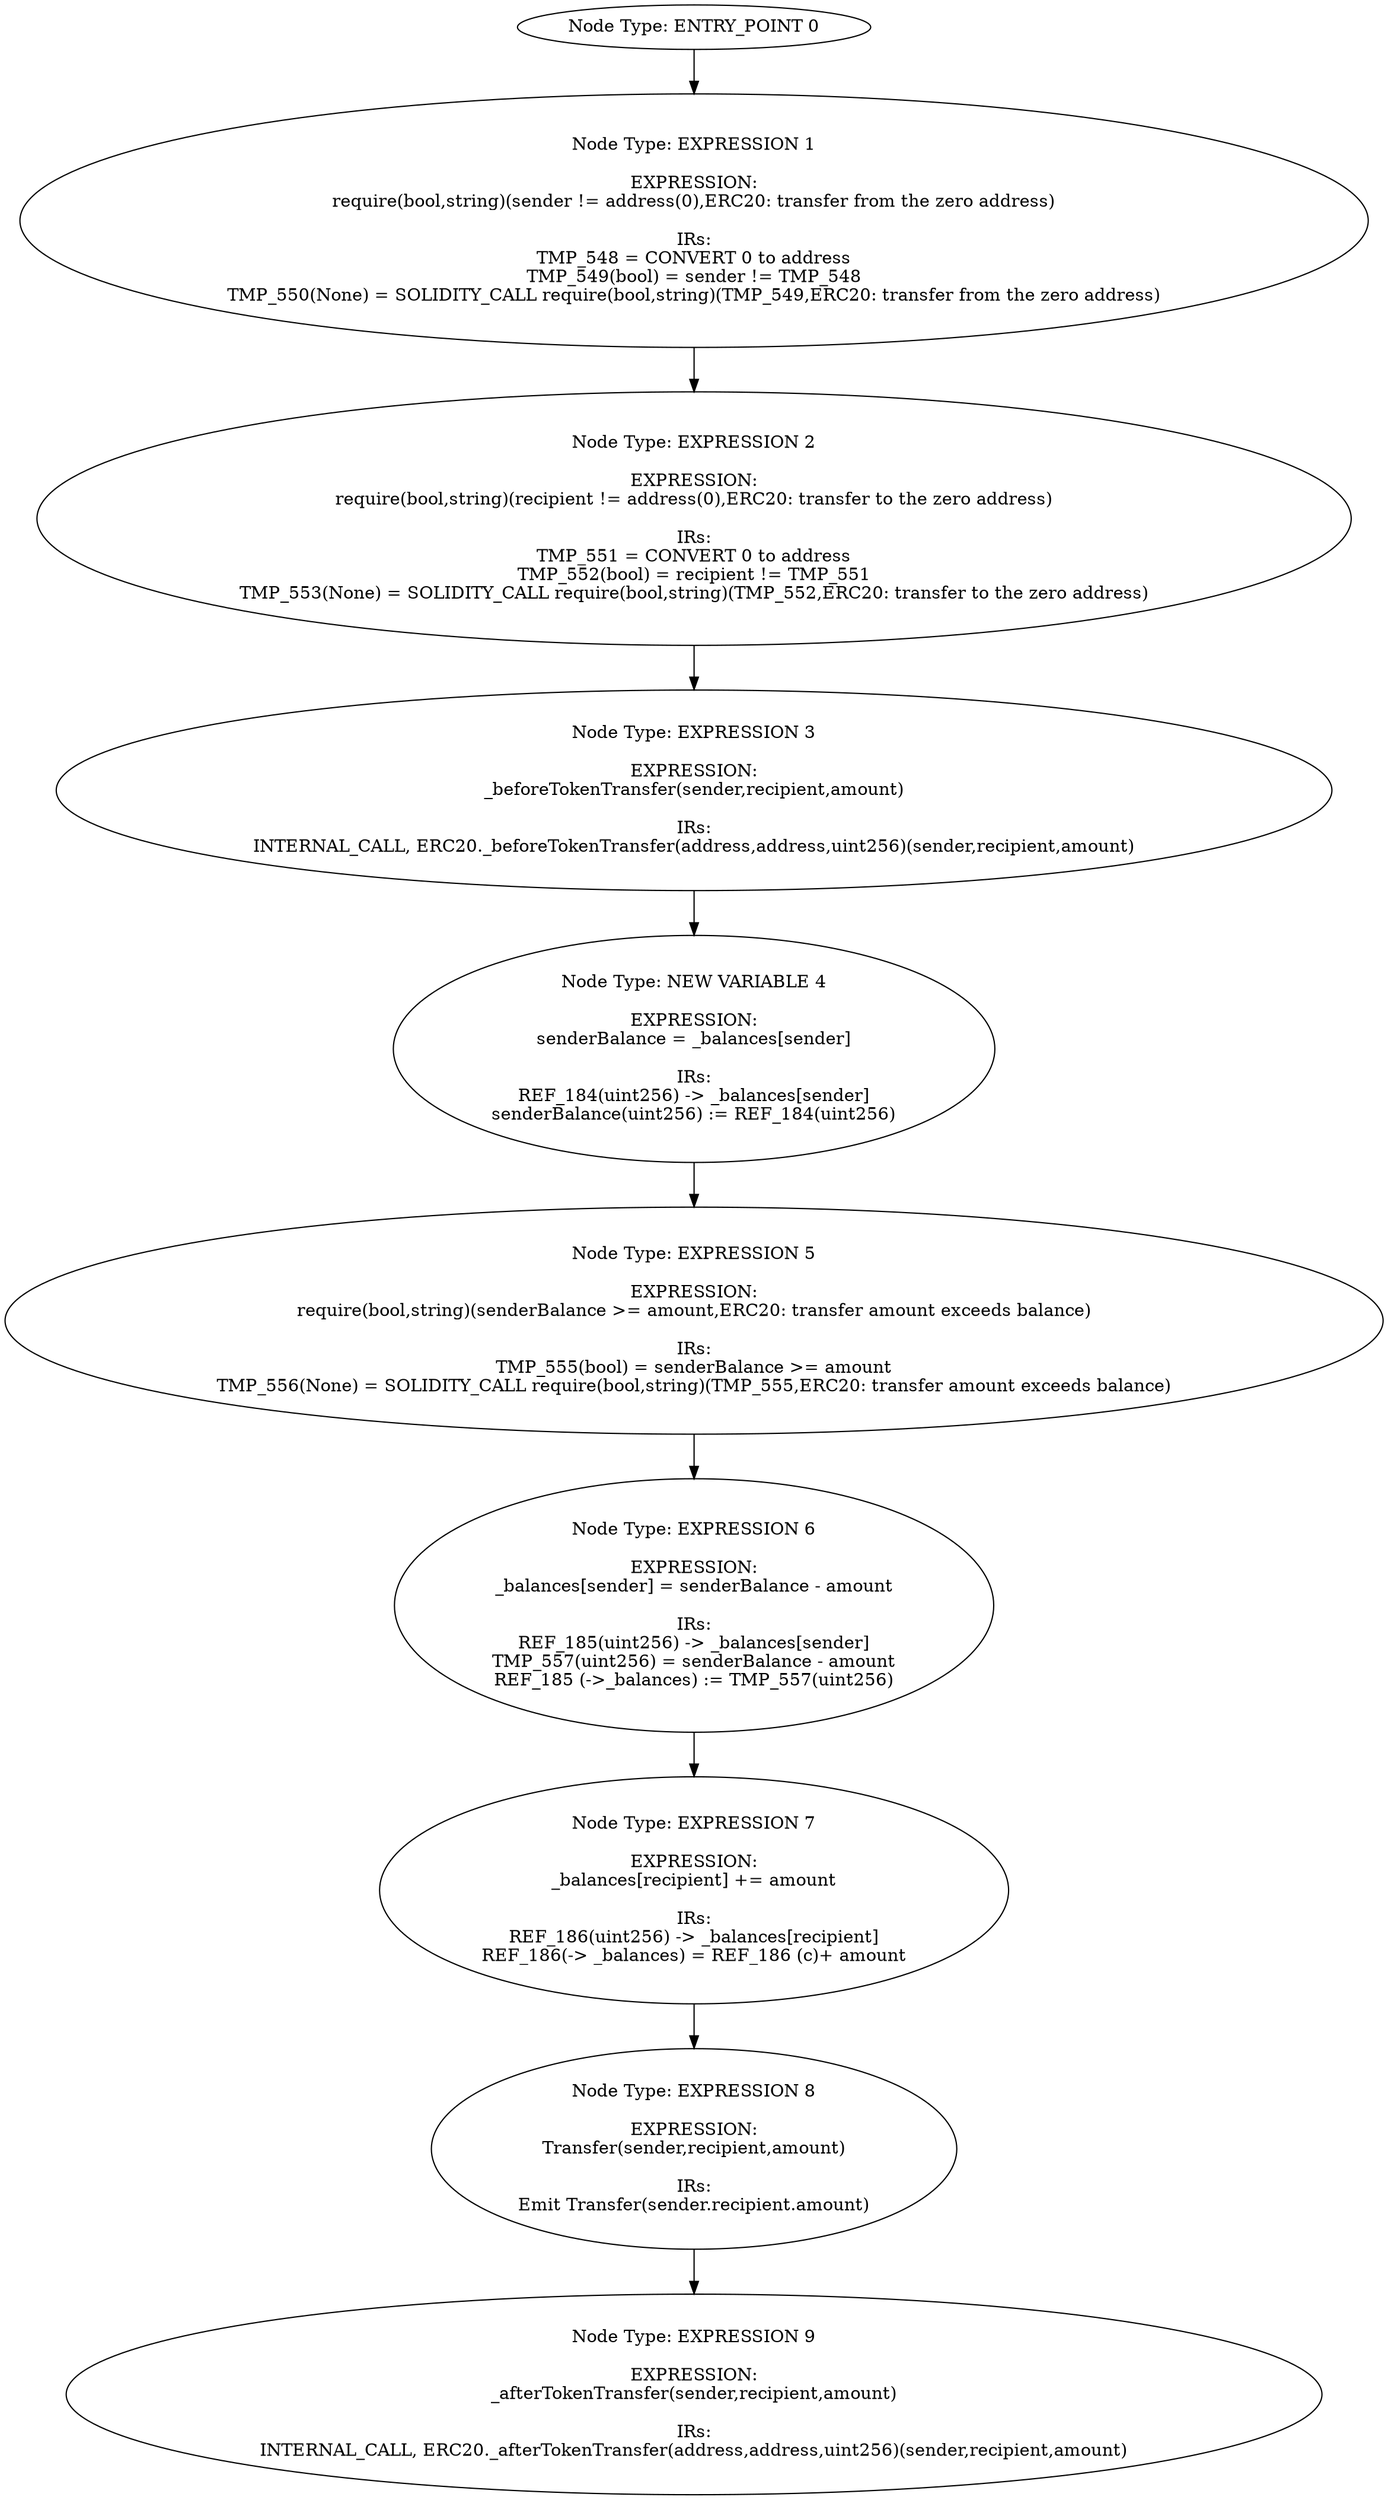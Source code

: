 digraph{
0[label="Node Type: ENTRY_POINT 0
"];
0->1;
1[label="Node Type: EXPRESSION 1

EXPRESSION:
require(bool,string)(sender != address(0),ERC20: transfer from the zero address)

IRs:
TMP_548 = CONVERT 0 to address
TMP_549(bool) = sender != TMP_548
TMP_550(None) = SOLIDITY_CALL require(bool,string)(TMP_549,ERC20: transfer from the zero address)"];
1->2;
2[label="Node Type: EXPRESSION 2

EXPRESSION:
require(bool,string)(recipient != address(0),ERC20: transfer to the zero address)

IRs:
TMP_551 = CONVERT 0 to address
TMP_552(bool) = recipient != TMP_551
TMP_553(None) = SOLIDITY_CALL require(bool,string)(TMP_552,ERC20: transfer to the zero address)"];
2->3;
3[label="Node Type: EXPRESSION 3

EXPRESSION:
_beforeTokenTransfer(sender,recipient,amount)

IRs:
INTERNAL_CALL, ERC20._beforeTokenTransfer(address,address,uint256)(sender,recipient,amount)"];
3->4;
4[label="Node Type: NEW VARIABLE 4

EXPRESSION:
senderBalance = _balances[sender]

IRs:
REF_184(uint256) -> _balances[sender]
senderBalance(uint256) := REF_184(uint256)"];
4->5;
5[label="Node Type: EXPRESSION 5

EXPRESSION:
require(bool,string)(senderBalance >= amount,ERC20: transfer amount exceeds balance)

IRs:
TMP_555(bool) = senderBalance >= amount
TMP_556(None) = SOLIDITY_CALL require(bool,string)(TMP_555,ERC20: transfer amount exceeds balance)"];
5->6;
6[label="Node Type: EXPRESSION 6

EXPRESSION:
_balances[sender] = senderBalance - amount

IRs:
REF_185(uint256) -> _balances[sender]
TMP_557(uint256) = senderBalance - amount
REF_185 (->_balances) := TMP_557(uint256)"];
6->7;
7[label="Node Type: EXPRESSION 7

EXPRESSION:
_balances[recipient] += amount

IRs:
REF_186(uint256) -> _balances[recipient]
REF_186(-> _balances) = REF_186 (c)+ amount"];
7->8;
8[label="Node Type: EXPRESSION 8

EXPRESSION:
Transfer(sender,recipient,amount)

IRs:
Emit Transfer(sender.recipient.amount)"];
8->9;
9[label="Node Type: EXPRESSION 9

EXPRESSION:
_afterTokenTransfer(sender,recipient,amount)

IRs:
INTERNAL_CALL, ERC20._afterTokenTransfer(address,address,uint256)(sender,recipient,amount)"];
}
